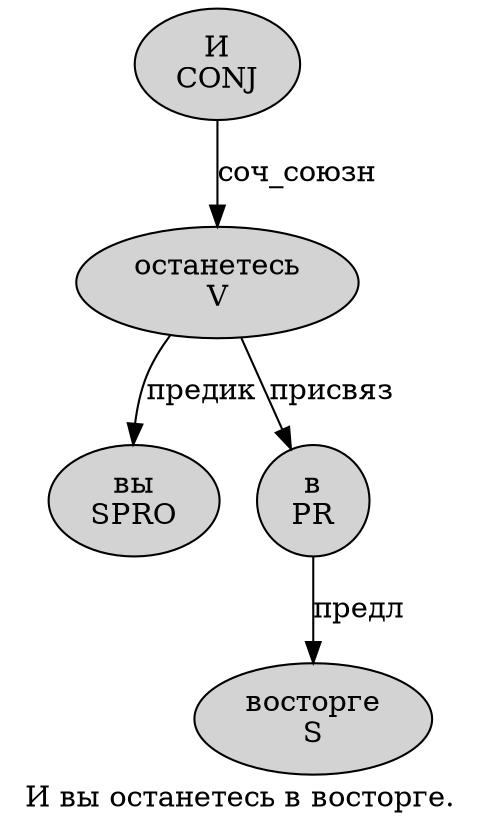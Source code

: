 digraph SENTENCE_1233 {
	graph [label="И вы останетесь в восторге."]
	node [style=filled]
		0 [label="И
CONJ" color="" fillcolor=lightgray penwidth=1 shape=ellipse]
		1 [label="вы
SPRO" color="" fillcolor=lightgray penwidth=1 shape=ellipse]
		2 [label="останетесь
V" color="" fillcolor=lightgray penwidth=1 shape=ellipse]
		3 [label="в
PR" color="" fillcolor=lightgray penwidth=1 shape=ellipse]
		4 [label="восторге
S" color="" fillcolor=lightgray penwidth=1 shape=ellipse]
			3 -> 4 [label="предл"]
			2 -> 1 [label="предик"]
			2 -> 3 [label="присвяз"]
			0 -> 2 [label="соч_союзн"]
}